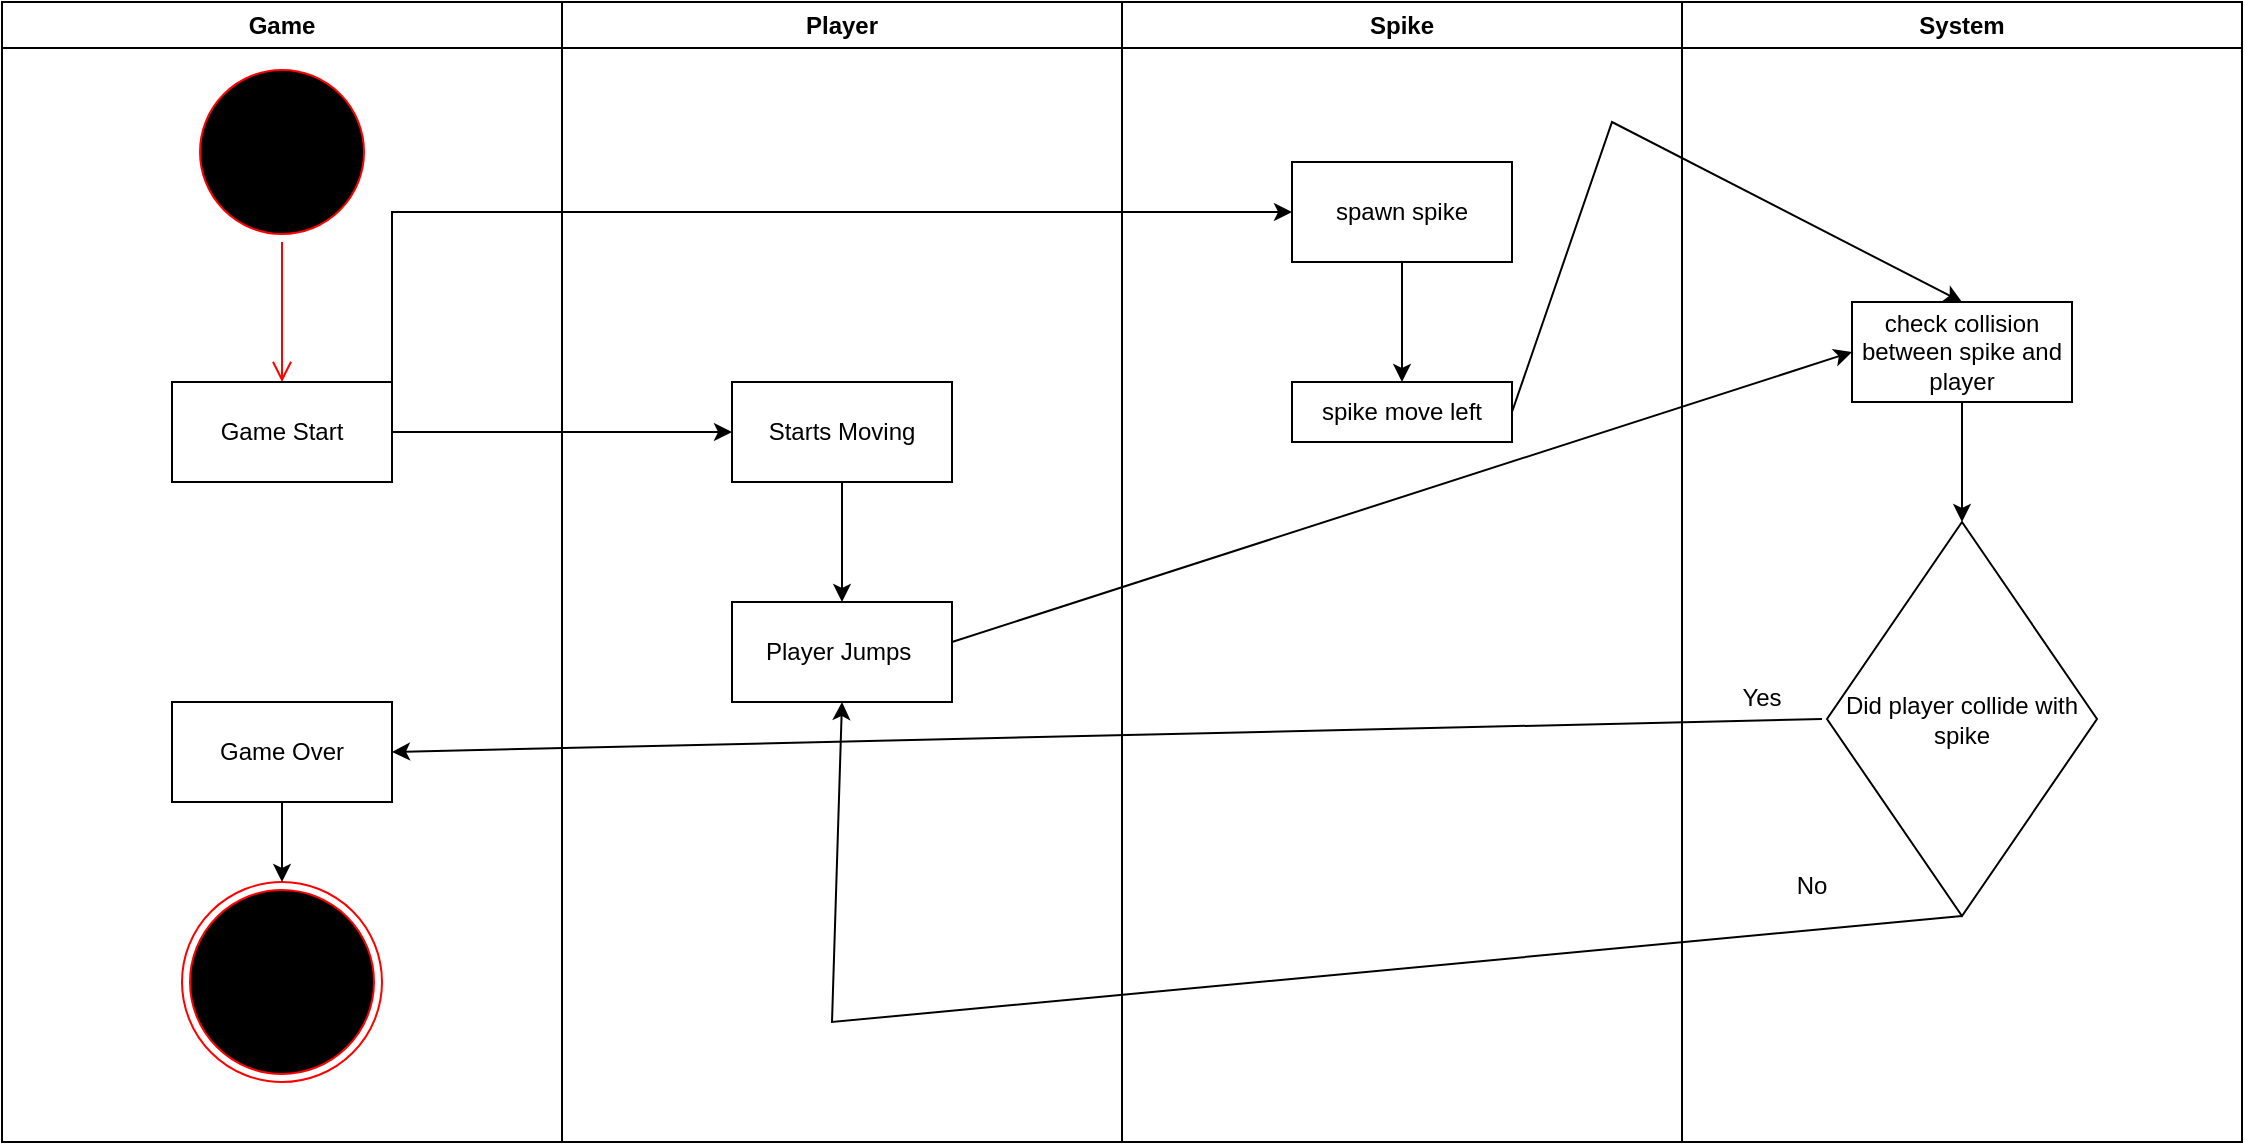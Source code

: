 <mxfile version="26.2.14">
  <diagram name="Page-1" id="e7e014a7-5840-1c2e-5031-d8a46d1fe8dd">
    <mxGraphModel dx="1426" dy="743" grid="1" gridSize="10" guides="1" tooltips="1" connect="1" arrows="1" fold="1" page="1" pageScale="1" pageWidth="1169" pageHeight="826" background="none" math="0" shadow="0">
      <root>
        <mxCell id="0" />
        <mxCell id="1" parent="0" />
        <mxCell id="2" value="Game" style="swimlane;whiteSpace=wrap" parent="1" vertex="1">
          <mxGeometry x="25" y="80" width="280" height="570" as="geometry" />
        </mxCell>
        <mxCell id="UsgyaGlaggo6XadEiUiy-47" value="" style="ellipse;html=1;shape=startState;fillColor=#000000;strokeColor=#ff0000;" vertex="1" parent="2">
          <mxGeometry x="95" y="30" width="90" height="90" as="geometry" />
        </mxCell>
        <mxCell id="UsgyaGlaggo6XadEiUiy-48" value="" style="edgeStyle=orthogonalEdgeStyle;html=1;verticalAlign=bottom;endArrow=open;endSize=8;strokeColor=#ff0000;rounded=0;" edge="1" source="UsgyaGlaggo6XadEiUiy-47" parent="2">
          <mxGeometry relative="1" as="geometry">
            <mxPoint x="140" y="190" as="targetPoint" />
          </mxGeometry>
        </mxCell>
        <mxCell id="UsgyaGlaggo6XadEiUiy-49" value="&lt;font style=&quot;color: light-dark(rgb(0, 0, 0), rgb(0, 0, 0));&quot;&gt;Start&lt;/font&gt;" style="text;html=1;align=center;verticalAlign=middle;whiteSpace=wrap;rounded=0;" vertex="1" parent="2">
          <mxGeometry x="110" y="60" width="60" height="30" as="geometry" />
        </mxCell>
        <mxCell id="UsgyaGlaggo6XadEiUiy-50" value="Game Start" style="html=1;whiteSpace=wrap;" vertex="1" parent="2">
          <mxGeometry x="85" y="190" width="110" height="50" as="geometry" />
        </mxCell>
        <mxCell id="UsgyaGlaggo6XadEiUiy-65" value="" style="ellipse;html=1;shape=endState;fillColor=#000000;strokeColor=#ff0000;" vertex="1" parent="2">
          <mxGeometry x="90" y="440" width="100" height="100" as="geometry" />
        </mxCell>
        <mxCell id="UsgyaGlaggo6XadEiUiy-66" value="&lt;font style=&quot;color: light-dark(rgb(0, 0, 0), rgb(34, 34, 34));&quot;&gt;End&lt;/font&gt;" style="text;html=1;align=center;verticalAlign=middle;whiteSpace=wrap;rounded=0;" vertex="1" parent="2">
          <mxGeometry x="110" y="475" width="60" height="30" as="geometry" />
        </mxCell>
        <mxCell id="UsgyaGlaggo6XadEiUiy-67" value="Game Over" style="html=1;whiteSpace=wrap;" vertex="1" parent="2">
          <mxGeometry x="85" y="350" width="110" height="50" as="geometry" />
        </mxCell>
        <mxCell id="UsgyaGlaggo6XadEiUiy-70" value="" style="endArrow=classic;html=1;rounded=0;entryX=0.5;entryY=0;entryDx=0;entryDy=0;exitX=0.5;exitY=1;exitDx=0;exitDy=0;" edge="1" parent="2" source="UsgyaGlaggo6XadEiUiy-67" target="UsgyaGlaggo6XadEiUiy-65">
          <mxGeometry width="50" height="50" relative="1" as="geometry">
            <mxPoint x="45" y="460" as="sourcePoint" />
            <mxPoint x="95" y="410" as="targetPoint" />
          </mxGeometry>
        </mxCell>
        <mxCell id="3" value="Player" style="swimlane;whiteSpace=wrap" parent="1" vertex="1">
          <mxGeometry x="305" y="80" width="280" height="570" as="geometry" />
        </mxCell>
        <mxCell id="UsgyaGlaggo6XadEiUiy-51" value="Starts Moving" style="html=1;whiteSpace=wrap;" vertex="1" parent="3">
          <mxGeometry x="85" y="190" width="110" height="50" as="geometry" />
        </mxCell>
        <mxCell id="UsgyaGlaggo6XadEiUiy-60" value="Player Jumps&amp;nbsp;" style="html=1;whiteSpace=wrap;" vertex="1" parent="3">
          <mxGeometry x="85" y="300" width="110" height="50" as="geometry" />
        </mxCell>
        <mxCell id="UsgyaGlaggo6XadEiUiy-62" value="" style="endArrow=classic;html=1;rounded=0;entryX=0.5;entryY=0;entryDx=0;entryDy=0;exitX=0.5;exitY=1;exitDx=0;exitDy=0;" edge="1" parent="3" source="UsgyaGlaggo6XadEiUiy-51" target="UsgyaGlaggo6XadEiUiy-60">
          <mxGeometry width="50" height="50" relative="1" as="geometry">
            <mxPoint x="115" y="290" as="sourcePoint" />
            <mxPoint x="165" y="240" as="targetPoint" />
          </mxGeometry>
        </mxCell>
        <mxCell id="4" value="Spike" style="swimlane;whiteSpace=wrap" parent="1" vertex="1">
          <mxGeometry x="585" y="80" width="280" height="570" as="geometry" />
        </mxCell>
        <mxCell id="UsgyaGlaggo6XadEiUiy-53" value="spawn spike" style="html=1;whiteSpace=wrap;" vertex="1" parent="4">
          <mxGeometry x="85" y="80" width="110" height="50" as="geometry" />
        </mxCell>
        <mxCell id="UsgyaGlaggo6XadEiUiy-55" value="spike move left" style="html=1;whiteSpace=wrap;" vertex="1" parent="4">
          <mxGeometry x="85" y="190" width="110" height="30" as="geometry" />
        </mxCell>
        <mxCell id="UsgyaGlaggo6XadEiUiy-56" value="" style="endArrow=classic;html=1;rounded=0;entryX=0.5;entryY=0;entryDx=0;entryDy=0;exitX=0.5;exitY=1;exitDx=0;exitDy=0;" edge="1" parent="4" source="UsgyaGlaggo6XadEiUiy-53" target="UsgyaGlaggo6XadEiUiy-55">
          <mxGeometry width="50" height="50" relative="1" as="geometry">
            <mxPoint x="15" y="330" as="sourcePoint" />
            <mxPoint x="65" y="280" as="targetPoint" />
          </mxGeometry>
        </mxCell>
        <mxCell id="UsgyaGlaggo6XadEiUiy-41" value="System" style="swimlane;whiteSpace=wrap" vertex="1" parent="1">
          <mxGeometry x="865" y="80" width="280" height="570" as="geometry" />
        </mxCell>
        <mxCell id="UsgyaGlaggo6XadEiUiy-57" value="check collision between spike and player" style="html=1;whiteSpace=wrap;" vertex="1" parent="UsgyaGlaggo6XadEiUiy-41">
          <mxGeometry x="85" y="150" width="110" height="50" as="geometry" />
        </mxCell>
        <mxCell id="UsgyaGlaggo6XadEiUiy-61" value="" style="rhombus;whiteSpace=wrap;html=1;" vertex="1" parent="UsgyaGlaggo6XadEiUiy-41">
          <mxGeometry x="72.5" y="260" width="135" height="197" as="geometry" />
        </mxCell>
        <mxCell id="UsgyaGlaggo6XadEiUiy-63" value="Did player collide with spike" style="text;html=1;align=center;verticalAlign=middle;whiteSpace=wrap;rounded=0;" vertex="1" parent="UsgyaGlaggo6XadEiUiy-41">
          <mxGeometry x="70" y="323.5" width="140" height="70" as="geometry" />
        </mxCell>
        <mxCell id="UsgyaGlaggo6XadEiUiy-64" value="" style="endArrow=classic;html=1;rounded=0;entryX=0.5;entryY=0;entryDx=0;entryDy=0;exitX=0.5;exitY=1;exitDx=0;exitDy=0;" edge="1" parent="UsgyaGlaggo6XadEiUiy-41" source="UsgyaGlaggo6XadEiUiy-57" target="UsgyaGlaggo6XadEiUiy-61">
          <mxGeometry width="50" height="50" relative="1" as="geometry">
            <mxPoint x="35" y="280" as="sourcePoint" />
            <mxPoint x="85" y="230" as="targetPoint" />
          </mxGeometry>
        </mxCell>
        <mxCell id="UsgyaGlaggo6XadEiUiy-69" value="Yes" style="text;html=1;align=center;verticalAlign=middle;whiteSpace=wrap;rounded=0;" vertex="1" parent="UsgyaGlaggo6XadEiUiy-41">
          <mxGeometry x="10" y="333" width="60" height="30" as="geometry" />
        </mxCell>
        <mxCell id="UsgyaGlaggo6XadEiUiy-72" value="No" style="text;html=1;align=center;verticalAlign=middle;whiteSpace=wrap;rounded=0;" vertex="1" parent="UsgyaGlaggo6XadEiUiy-41">
          <mxGeometry x="35" y="427" width="60" height="30" as="geometry" />
        </mxCell>
        <mxCell id="UsgyaGlaggo6XadEiUiy-52" value="" style="endArrow=classic;html=1;rounded=0;exitX=1;exitY=0.5;exitDx=0;exitDy=0;entryX=0;entryY=0.5;entryDx=0;entryDy=0;" edge="1" parent="1" source="UsgyaGlaggo6XadEiUiy-50" target="UsgyaGlaggo6XadEiUiy-51">
          <mxGeometry width="50" height="50" relative="1" as="geometry">
            <mxPoint x="600" y="410" as="sourcePoint" />
            <mxPoint x="650" y="360" as="targetPoint" />
          </mxGeometry>
        </mxCell>
        <mxCell id="UsgyaGlaggo6XadEiUiy-54" value="" style="endArrow=classic;html=1;rounded=0;entryX=0;entryY=0.5;entryDx=0;entryDy=0;exitX=1;exitY=0.5;exitDx=0;exitDy=0;" edge="1" parent="1" source="UsgyaGlaggo6XadEiUiy-50" target="UsgyaGlaggo6XadEiUiy-53">
          <mxGeometry width="50" height="50" relative="1" as="geometry">
            <mxPoint x="600" y="410" as="sourcePoint" />
            <mxPoint x="650" y="360" as="targetPoint" />
            <Array as="points">
              <mxPoint x="220" y="185" />
            </Array>
          </mxGeometry>
        </mxCell>
        <mxCell id="UsgyaGlaggo6XadEiUiy-58" value="" style="endArrow=classic;html=1;rounded=0;entryX=0;entryY=0.5;entryDx=0;entryDy=0;" edge="1" parent="1" target="UsgyaGlaggo6XadEiUiy-57">
          <mxGeometry width="50" height="50" relative="1" as="geometry">
            <mxPoint x="500" y="400" as="sourcePoint" />
            <mxPoint x="650" y="360" as="targetPoint" />
            <Array as="points">
              <mxPoint x="500" y="410" />
              <mxPoint x="500" y="400" />
            </Array>
          </mxGeometry>
        </mxCell>
        <mxCell id="UsgyaGlaggo6XadEiUiy-59" value="" style="endArrow=classic;html=1;rounded=0;exitX=1;exitY=0.5;exitDx=0;exitDy=0;entryX=0.5;entryY=0;entryDx=0;entryDy=0;" edge="1" parent="1" source="UsgyaGlaggo6XadEiUiy-55" target="UsgyaGlaggo6XadEiUiy-57">
          <mxGeometry width="50" height="50" relative="1" as="geometry">
            <mxPoint x="830" y="270" as="sourcePoint" />
            <mxPoint x="880" y="220" as="targetPoint" />
            <Array as="points">
              <mxPoint x="830" y="140" />
            </Array>
          </mxGeometry>
        </mxCell>
        <mxCell id="UsgyaGlaggo6XadEiUiy-68" value="" style="endArrow=classic;html=1;rounded=0;entryX=1;entryY=0.5;entryDx=0;entryDy=0;exitX=0;exitY=0.5;exitDx=0;exitDy=0;" edge="1" parent="1" source="UsgyaGlaggo6XadEiUiy-63" target="UsgyaGlaggo6XadEiUiy-67">
          <mxGeometry width="50" height="50" relative="1" as="geometry">
            <mxPoint x="870" y="480" as="sourcePoint" />
            <mxPoint x="920" y="430" as="targetPoint" />
          </mxGeometry>
        </mxCell>
        <mxCell id="UsgyaGlaggo6XadEiUiy-71" value="" style="endArrow=classic;html=1;rounded=0;entryX=0.5;entryY=1;entryDx=0;entryDy=0;exitX=0.5;exitY=1;exitDx=0;exitDy=0;" edge="1" parent="1" source="UsgyaGlaggo6XadEiUiy-61" target="UsgyaGlaggo6XadEiUiy-60">
          <mxGeometry width="50" height="50" relative="1" as="geometry">
            <mxPoint x="730" y="590" as="sourcePoint" />
            <mxPoint x="780" y="540" as="targetPoint" />
            <Array as="points">
              <mxPoint x="440" y="590" />
            </Array>
          </mxGeometry>
        </mxCell>
      </root>
    </mxGraphModel>
  </diagram>
</mxfile>
